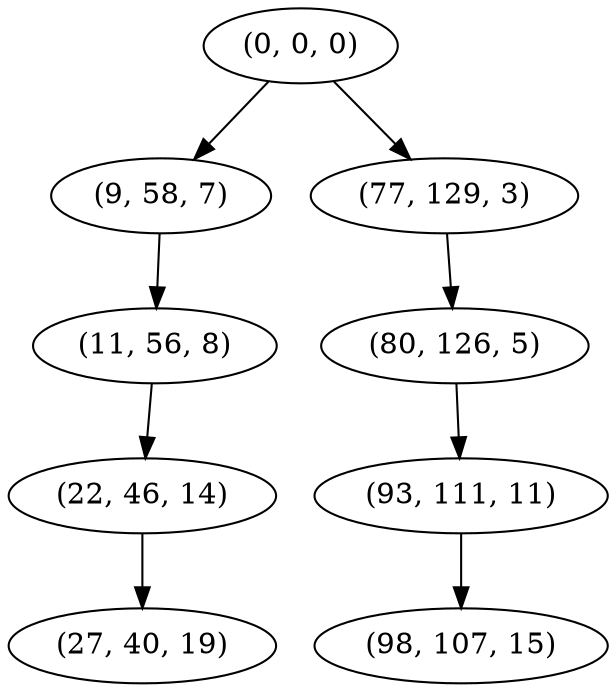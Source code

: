 digraph tree {
    "(0, 0, 0)";
    "(9, 58, 7)";
    "(11, 56, 8)";
    "(22, 46, 14)";
    "(27, 40, 19)";
    "(77, 129, 3)";
    "(80, 126, 5)";
    "(93, 111, 11)";
    "(98, 107, 15)";
    "(0, 0, 0)" -> "(9, 58, 7)";
    "(0, 0, 0)" -> "(77, 129, 3)";
    "(9, 58, 7)" -> "(11, 56, 8)";
    "(11, 56, 8)" -> "(22, 46, 14)";
    "(22, 46, 14)" -> "(27, 40, 19)";
    "(77, 129, 3)" -> "(80, 126, 5)";
    "(80, 126, 5)" -> "(93, 111, 11)";
    "(93, 111, 11)" -> "(98, 107, 15)";
}

